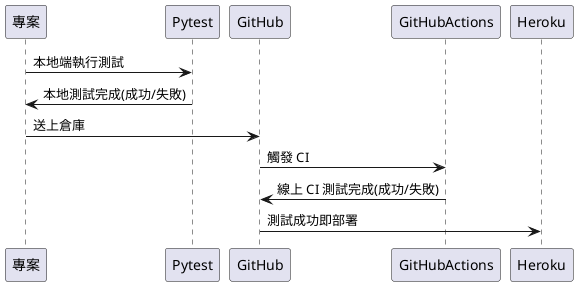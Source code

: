 @startuml
專案->Pytest: 本地端執行測試
Pytest->專案: 本地測試完成(成功/失敗)
專案->GitHub: 送上倉庫
GitHub->GitHubActions: 觸發 CI
GitHubActions->GitHub: 線上 CI 測試完成(成功/失敗)
GitHub->Heroku: 測試成功即部署
@enduml
